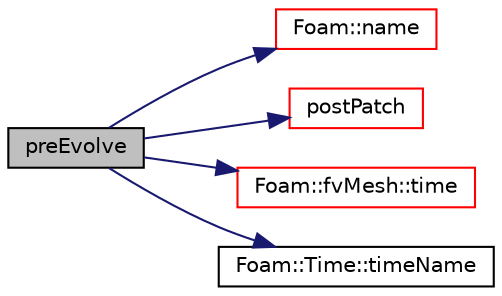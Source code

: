 digraph "preEvolve"
{
  bgcolor="transparent";
  edge [fontname="Helvetica",fontsize="10",labelfontname="Helvetica",labelfontsize="10"];
  node [fontname="Helvetica",fontsize="10",shape=record];
  rankdir="LR";
  Node205 [label="preEvolve",height=0.2,width=0.4,color="black", fillcolor="grey75", style="filled", fontcolor="black"];
  Node205 -> Node206 [color="midnightblue",fontsize="10",style="solid",fontname="Helvetica"];
  Node206 [label="Foam::name",height=0.2,width=0.4,color="red",URL="$a21851.html#adcb0df2bd4953cb6bb390272d8263c3a",tooltip="Return a string representation of a complex. "];
  Node205 -> Node209 [color="midnightblue",fontsize="10",style="solid",fontname="Helvetica"];
  Node209 [label="postPatch",height=0.2,width=0.4,color="red",URL="$a25113.html#a77147582d9be96def68967af52d9784b",tooltip="Post-patch hook. "];
  Node205 -> Node279 [color="midnightblue",fontsize="10",style="solid",fontname="Helvetica"];
  Node279 [label="Foam::fvMesh::time",height=0.2,width=0.4,color="red",URL="$a23593.html#a0d94096809fe3376b29a2a29ca11bb18",tooltip="Return the top-level database. "];
  Node205 -> Node281 [color="midnightblue",fontsize="10",style="solid",fontname="Helvetica"];
  Node281 [label="Foam::Time::timeName",height=0.2,width=0.4,color="black",URL="$a27457.html#a5ae6a110de1b22323e19a46943c7f0c1",tooltip="Return time name of given scalar time. "];
}
